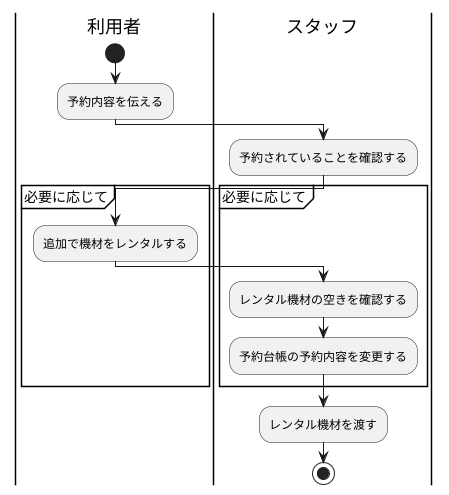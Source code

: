 @startuml BusinessFlow

|利用者|
start
:予約内容を伝える;

|スタッフ|
:予約されていることを確認する;

partition 必要に応じて {
    |利用者|
    :追加で機材をレンタルする;

    |スタッフ|
    :レンタル機材の空きを確認する;
    :予約台帳の予約内容を変更する;
}

|スタッフ|
:レンタル機材を渡す;

stop

@enduml

